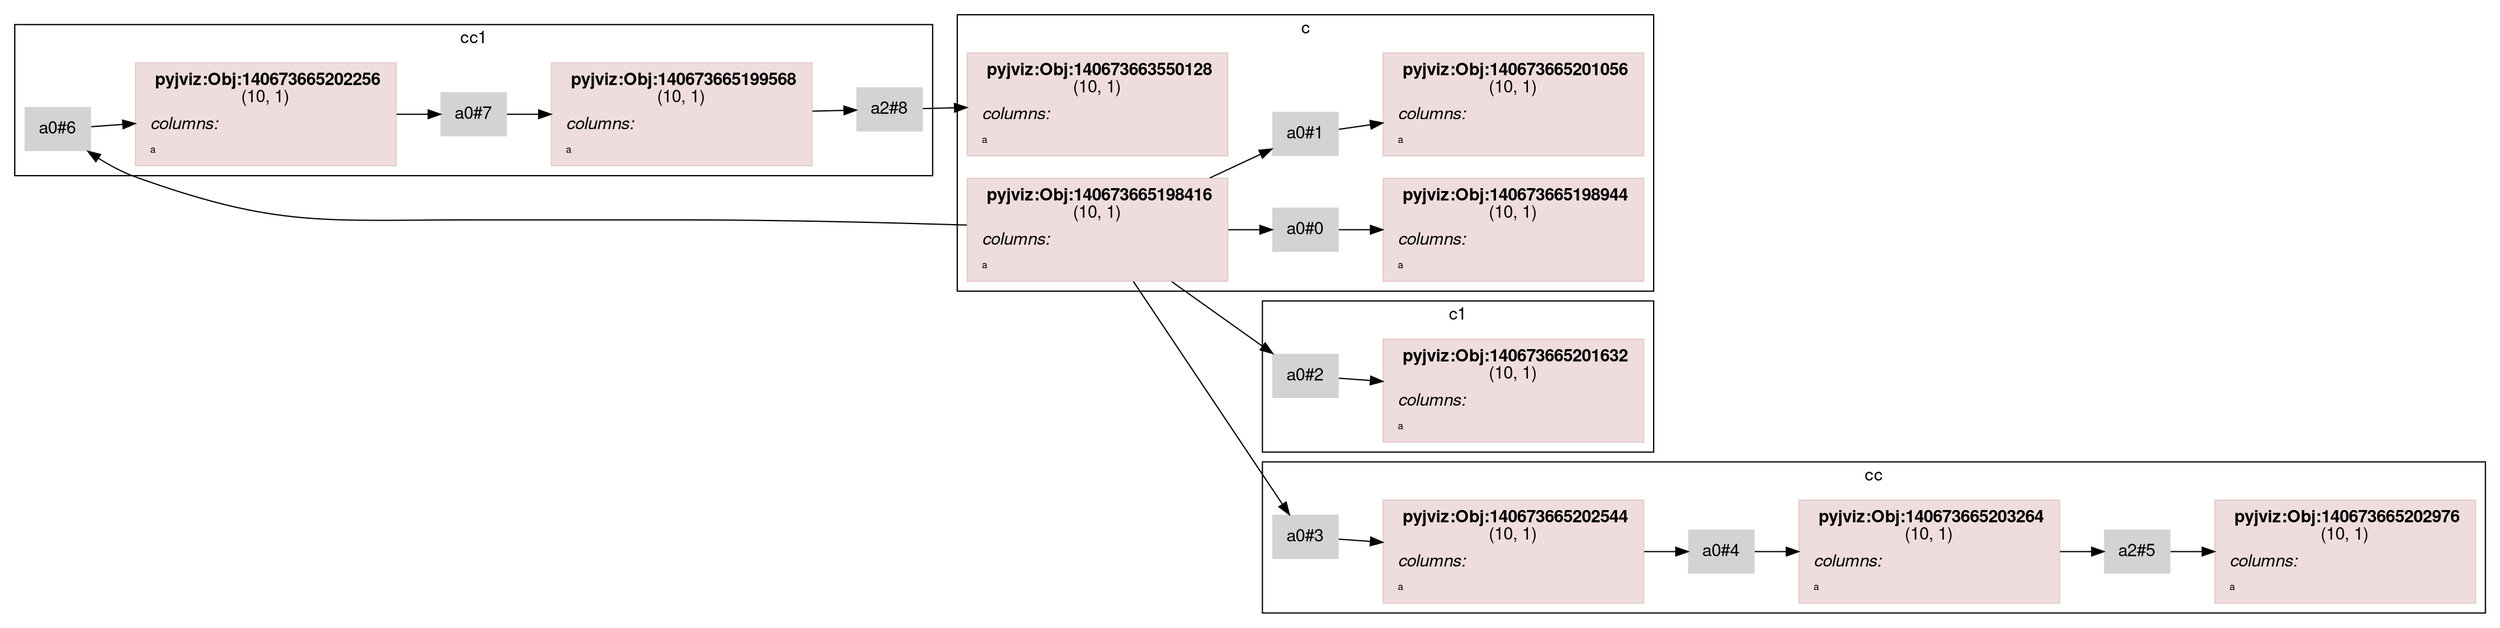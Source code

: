 
    digraph G {
    rankdir = "LR"
    fontname="Helvetica,Arial,sans-serif"
    node [ 
      style=filled
      shape=rect
      pencolor="#00000044" // frames color
      fontname="Helvetica,Arial,sans-serif"
      shape=plaintext
    ]
    edge [fontname="Helvetica,Arial,sans-serif"]    
    

        subgraph cluster_d6752897344897090673 {
          label = "c";
        

            node_2117386489683576386 [
                color="#88000022"
                shape = rect
                label = <<table border="0" cellborder="0" cellspacing="0" cellpadding="4">
                         <tr> <td> <b>pyjviz:Obj:140673665198416</b><br/>(10, 1)</td> </tr>
                         <tr> <td align="left"><i>columns:</i><br align="left"/></td></tr>
                <tr><td align="left"><FONT POINT-SIZE="8px">a</FONT></td></tr>
                         </table>>
                ];

            

            node_d6690387342062994852 [
                color="#88000022"
                shape = rect
                label = <<table border="0" cellborder="0" cellspacing="0" cellpadding="4">
                         <tr> <td> <b>pyjviz:Obj:140673665198944</b><br/>(10, 1)</td> </tr>
                         <tr> <td align="left"><i>columns:</i><br align="left"/></td></tr>
                <tr><td align="left"><FONT POINT-SIZE="8px">a</FONT></td></tr>
                         </table>>
                ];

            

            node_7392498952323132526 [
                color="#88000022"
                shape = rect
                label = <<table border="0" cellborder="0" cellspacing="0" cellpadding="4">
                         <tr> <td> <b>pyjviz:Obj:140673665201056</b><br/>(10, 1)</td> </tr>
                         <tr> <td align="left"><i>columns:</i><br align="left"/></td></tr>
                <tr><td align="left"><FONT POINT-SIZE="8px">a</FONT></td></tr>
                         </table>>
                ];

            

            node_d1164042839508096159 [
                color="#88000022"
                shape = rect
                label = <<table border="0" cellborder="0" cellspacing="0" cellpadding="4">
                         <tr> <td> <b>pyjviz:Obj:140673663550128</b><br/>(10, 1)</td> </tr>
                         <tr> <td align="left"><i>columns:</i><br align="left"/></td></tr>
                <tr><td align="left"><FONT POINT-SIZE="8px">a</FONT></td></tr>
                         </table>>
                ];

            

            node_d8378941622810924278 [ label = "a0#0" ];
            

            node_d2632429672108662993 [ label = "a0#1" ];
            
}

        subgraph cluster_d5121200228224477340 {
          label = "c1";
        

            node_5431180251049859242 [
                color="#88000022"
                shape = rect
                label = <<table border="0" cellborder="0" cellspacing="0" cellpadding="4">
                         <tr> <td> <b>pyjviz:Obj:140673665201632</b><br/>(10, 1)</td> </tr>
                         <tr> <td align="left"><i>columns:</i><br align="left"/></td></tr>
                <tr><td align="left"><FONT POINT-SIZE="8px">a</FONT></td></tr>
                         </table>>
                ];

            

            node_2843923569985712060 [ label = "a0#2" ];
            
}

        subgraph cluster_d795625442463828300 {
          label = "cc";
        

            node_d8653844521189749602 [
                color="#88000022"
                shape = rect
                label = <<table border="0" cellborder="0" cellspacing="0" cellpadding="4">
                         <tr> <td> <b>pyjviz:Obj:140673665202544</b><br/>(10, 1)</td> </tr>
                         <tr> <td align="left"><i>columns:</i><br align="left"/></td></tr>
                <tr><td align="left"><FONT POINT-SIZE="8px">a</FONT></td></tr>
                         </table>>
                ];

            

            node_d4675690879541734610 [
                color="#88000022"
                shape = rect
                label = <<table border="0" cellborder="0" cellspacing="0" cellpadding="4">
                         <tr> <td> <b>pyjviz:Obj:140673665203264</b><br/>(10, 1)</td> </tr>
                         <tr> <td align="left"><i>columns:</i><br align="left"/></td></tr>
                <tr><td align="left"><FONT POINT-SIZE="8px">a</FONT></td></tr>
                         </table>>
                ];

            

            node_6101910802347194535 [
                color="#88000022"
                shape = rect
                label = <<table border="0" cellborder="0" cellspacing="0" cellpadding="4">
                         <tr> <td> <b>pyjviz:Obj:140673665202976</b><br/>(10, 1)</td> </tr>
                         <tr> <td align="left"><i>columns:</i><br align="left"/></td></tr>
                <tr><td align="left"><FONT POINT-SIZE="8px">a</FONT></td></tr>
                         </table>>
                ];

            

            node_d6963590105876594406 [ label = "a0#3" ];
            

            node_d3431233166182136406 [ label = "a0#4" ];
            

            node_8873941925146335799 [ label = "a2#5" ];
            
}

        subgraph cluster_5388115806004157608 {
          label = "cc1";
        

            node_d6612231674392865537 [
                color="#88000022"
                shape = rect
                label = <<table border="0" cellborder="0" cellspacing="0" cellpadding="4">
                         <tr> <td> <b>pyjviz:Obj:140673665202256</b><br/>(10, 1)</td> </tr>
                         <tr> <td align="left"><i>columns:</i><br align="left"/></td></tr>
                <tr><td align="left"><FONT POINT-SIZE="8px">a</FONT></td></tr>
                         </table>>
                ];

            

            node_8144648293528000163 [
                color="#88000022"
                shape = rect
                label = <<table border="0" cellborder="0" cellspacing="0" cellpadding="4">
                         <tr> <td> <b>pyjviz:Obj:140673665199568</b><br/>(10, 1)</td> </tr>
                         <tr> <td align="left"><i>columns:</i><br align="left"/></td></tr>
                <tr><td align="left"><FONT POINT-SIZE="8px">a</FONT></td></tr>
                         </table>>
                ];

            

            node_d7312244861861801708 [ label = "a0#6" ];
            

            node_6894814176954132599 [ label = "a0#7" ];
            

            node_6323411034047999226 [ label = "a2#8" ];
            
}

            node_2117386489683576386 -> node_d8378941622810924278;
            node_d8378941622810924278 -> node_d6690387342062994852;
            

            node_2117386489683576386 -> node_d2632429672108662993;
            node_d2632429672108662993 -> node_7392498952323132526;
            

            node_2117386489683576386 -> node_2843923569985712060;
            node_2843923569985712060 -> node_5431180251049859242;
            

            node_2117386489683576386 -> node_d6963590105876594406;
            node_d6963590105876594406 -> node_d8653844521189749602;
            

            node_d8653844521189749602 -> node_d3431233166182136406;
            node_d3431233166182136406 -> node_d4675690879541734610;
            

            node_d4675690879541734610 -> node_8873941925146335799;
            node_8873941925146335799 -> node_6101910802347194535;
            

            node_2117386489683576386 -> node_d7312244861861801708;
            node_d7312244861861801708 -> node_d6612231674392865537;
            

            node_d6612231674392865537 -> node_6894814176954132599;
            node_6894814176954132599 -> node_8144648293528000163;
            

            node_8144648293528000163 -> node_6323411034047999226;
            node_6323411034047999226 -> node_d1164042839508096159;
            
}
